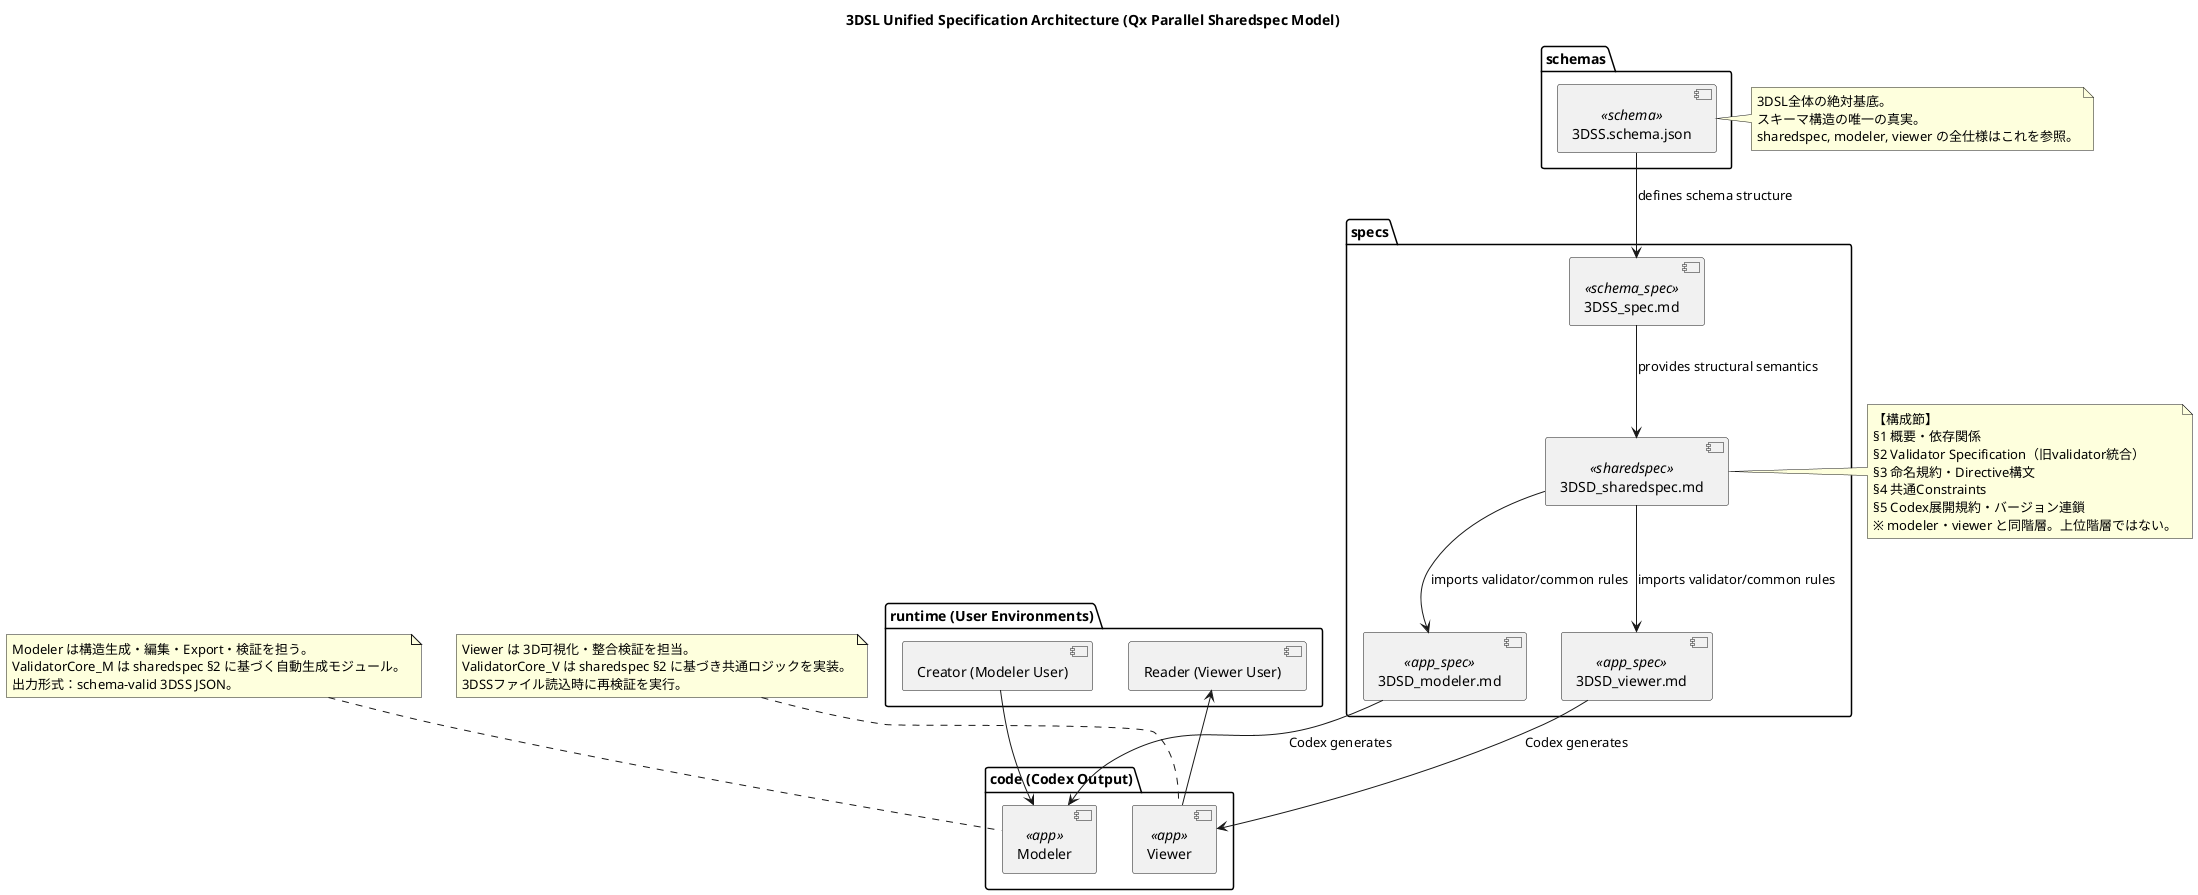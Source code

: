 @startuml
title 3DSL Unified Specification Architecture (Qx Parallel Sharedspec Model)

package "specs" {
  [3DSD_sharedspec.md] <<sharedspec>>
  [3DSD_modeler.md] <<app_spec>>
  [3DSD_viewer.md] <<app_spec>>
  [3DSS_spec.md] <<schema_spec>>
}

package "schemas" {
  [3DSS.schema.json] <<schema>>
}

package "code (Codex Output)" {
  [Modeler] <<app>>
  [Viewer] <<app>>
}

package "runtime (User Environments)" {
  [Creator (Modeler User)]
  [Reader (Viewer User)]
}

'=====================================
' 依存・生成関係
'=====================================
[3DSS.schema.json] --> [3DSS_spec.md] : defines schema structure
[3DSS_spec.md] --> [3DSD_sharedspec.md] : provides structural semantics
[3DSD_sharedspec.md] --> [3DSD_modeler.md] : imports validator/common rules
[3DSD_sharedspec.md] --> [3DSD_viewer.md] : imports validator/common rules

[3DSD_modeler.md] --> [Modeler] : Codex generates
[3DSD_viewer.md] --> [Viewer] : Codex generates

[Creator (Modeler User)] --> [Modeler]
[Viewer] --> [Reader (Viewer User)]

'=====================================
' 補足ノート群
'=====================================
note right of [3DSD_sharedspec.md]
  【構成節】
  §1 概要・依存関係  
  §2 Validator Specification（旧validator統合）  
  §3 命名規約・Directive構文  
  §4 共通Constraints  
  §5 Codex展開規約・バージョン連鎖  
  ※ modeler・viewer と同階層。上位階層ではない。
end note

note top of [Modeler]
  Modeler は構造生成・編集・Export・検証を担う。
  ValidatorCore_M は sharedspec §2 に基づく自動生成モジュール。
  出力形式：schema-valid 3DSS JSON。
end note

note top of [Viewer]
  Viewer は 3D可視化・整合検証を担当。
  ValidatorCore_V は sharedspec §2 に基づき共通ロジックを実装。
  3DSSファイル読込時に再検証を実行。
end note

note left of [3DSS.schema.json]
  3DSL全体の絶対基底。
  スキーマ構造の唯一の真実。
  sharedspec, modeler, viewer の全仕様はこれを参照。
end note

@enduml
